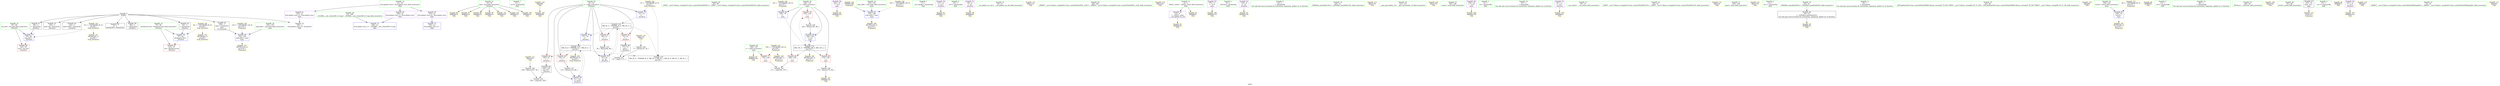 digraph "SVFG" {
	label="SVFG";

	Node0x5576a8570680 [shape=record,color=grey,label="{NodeID: 0\nNullPtr}"];
	Node0x5576a8570680 -> Node0x5576a8583d20[style=solid];
	Node0x5576a8570680 -> Node0x5576a8583e20[style=solid];
	Node0x5576a8570680 -> Node0x5576a8583ef0[style=solid];
	Node0x5576a8570680 -> Node0x5576a8583fc0[style=solid];
	Node0x5576a8570680 -> Node0x5576a8584090[style=solid];
	Node0x5576a8570680 -> Node0x5576a8584160[style=solid];
	Node0x5576a8570680 -> Node0x5576a8584230[style=solid];
	Node0x5576a8570680 -> Node0x5576a8586b00[style=solid];
	Node0x5576a8587830 [shape=record,color=yellow,style=double,label="{NodeID: 90\nAPARM(53)\nCS[]}"];
	Node0x5576a85821e0 [shape=record,color=green,label="{NodeID: 7\n17\<--1\n.str.4\<--dummyObj\nGlob }"];
	Node0x5576a85845e0 [shape=record,color=yellow,style=double,label="{NodeID: 97\nAPARM(53)\nCS[]}"];
	Node0x5576a85825d0 [shape=record,color=green,label="{NodeID: 14\n21\<--25\nllvm.global_ctors\<--llvm.global_ctors_field_insensitive\nGlob }"];
	Node0x5576a85825d0 -> Node0x5576a8585de0[style=solid];
	Node0x5576a85825d0 -> Node0x5576a8585ee0[style=solid];
	Node0x5576a85825d0 -> Node0x5576a8585fe0[style=solid];
	Node0x5576a8584b90 [shape=record,color=yellow,style=double,label="{NodeID: 104\nAPARM(98)\nCS[]}"];
	Node0x5576a8582ca0 [shape=record,color=green,label="{NodeID: 21\n53\<--54\nline\<--line_field_insensitive\n_Z5solvev\n}"];
	Node0x5576a8582ca0 -> Node0x5576a8587760[style=solid];
	Node0x5576a8582ca0 -> Node0x5576a8587830[style=solid];
	Node0x5576a8582ca0 -> Node0x5576a85845e0[style=solid];
	Node0x5576a8582ca0 -> Node0x5576a8584780[style=solid];
	Node0x5576a8582ca0 -> Node0x5576a8584920[style=solid];
	Node0x5576a8582ca0 -> Node0x5576a85849f0[style=solid];
	Node0x5576a8582ca0 -> Node0x5576a8588ce0[style=solid];
	Node0x5576a85890c0 [shape=record,color=yellow,style=double,label="{NodeID: 111\nARet(107)\nCS[]}"];
	Node0x5576a85890c0 -> Node0x5576a8589c80[style=solid];
	Node0x5576a8583310 [shape=record,color=green,label="{NodeID: 28\n95\<--96\n_ZNSt7__cxx1112basic_stringIcSt11char_traitsIcESaIcEED1Ev\<--_ZNSt7__cxx1112basic_stringIcSt11char_traitsIcESaIcEED1Ev_field_insensitive\n}"];
	Node0x5576a85894b0 [shape=record,color=yellow,style=double,label="{NodeID: 118\nARet(98)\nCS[]}"];
	Node0x5576a85894b0 -> Node0x5576a8584b90[style=solid];
	Node0x5576a8583980 [shape=record,color=green,label="{NodeID: 35\n156\<--157\ni\<--i_field_insensitive\nmain\n}"];
	Node0x5576a8583980 -> Node0x5576a85865c0[style=solid];
	Node0x5576a8583980 -> Node0x5576a8586690[style=solid];
	Node0x5576a8583980 -> Node0x5576a8586760[style=solid];
	Node0x5576a8583980 -> Node0x5576a8587350[style=solid];
	Node0x5576a8583980 -> Node0x5576a8587420[style=solid];
	Node0x5576a8589e00 [shape=record,color=grey,label="{NodeID: 125\n85 = Binary(84, 86, )\n}"];
	Node0x5576a8589e00 -> Node0x5576a8586cd0[style=solid];
	Node0x5576a8583fc0 [shape=record,color=black,label="{NodeID: 42\n92\<--3\n\<--dummyVal\n_Z5solvev\n}"];
	Node0x5576a8583fc0 -> Node0x5576a8586e70[style=solid];
	Node0x5576a858a880 [shape=record,color=grey,label="{NodeID: 132\n171 = cmp(169, 170, )\n}"];
	Node0x5576a85855c0 [shape=record,color=black,label="{NodeID: 49\n106\<--105\nconv10\<--\n_Z5solvev\n}"];
	Node0x5576a85855c0 -> Node0x5576a858a580[style=solid];
	Node0x5576a858fce0 [shape=record,color=yellow,style=double,label="{NodeID: 139\n12V_1 = ENCHI(MR_12V_0)\npts\{155 \}\nFun[main]}"];
	Node0x5576a858fce0 -> Node0x5576a8587280[style=dashed];
	Node0x5576a8585b70 [shape=record,color=purple,label="{NodeID: 56\n163\<--15\n\<--.str.3\nmain\n}"];
	Node0x5576a8585b70 -> Node0x5576a85874f0[style=solid];
	Node0x5576a8590d70 [shape=record,color=yellow,style=double,label="{NodeID: 146\nRETMU(10V_2)\npts\{153 \}\nFun[main]}"];
	Node0x5576a85861b0 [shape=record,color=red,label="{NodeID: 63\n84\<--51\n\<--i\n_Z5solvev\n}"];
	Node0x5576a85861b0 -> Node0x5576a8589e00[style=solid];
	Node0x5576a8586760 [shape=record,color=red,label="{NodeID: 70\n181\<--156\n\<--i\nmain\n}"];
	Node0x5576a8586760 -> Node0x5576a858a280[style=solid];
	Node0x5576a8586da0 [shape=record,color=blue,label="{NodeID: 77\n55\<--90\nexn.slot\<--\n_Z5solvev\n}"];
	Node0x5576a8586da0 -> Node0x5576a8586420[style=dashed];
	Node0x5576a8587350 [shape=record,color=blue,label="{NodeID: 84\n156\<--70\ni\<--\nmain\n}"];
	Node0x5576a8587350 -> Node0x5576a858e840[style=dashed];
	Node0x5576a85816c0 [shape=record,color=green,label="{NodeID: 1\n7\<--1\n__dso_handle\<--dummyObj\nGlob }"];
	Node0x5576a8587900 [shape=record,color=yellow,style=double,label="{NodeID: 91\nAPARM(111)\nCS[]}"];
	Node0x5576a8582270 [shape=record,color=green,label="{NodeID: 8\n19\<--1\n.str.5\<--dummyObj\nGlob }"];
	Node0x5576a85846b0 [shape=record,color=yellow,style=double,label="{NodeID: 98\nAPARM(65)\nCS[]}"];
	Node0x5576a85826d0 [shape=record,color=green,label="{NodeID: 15\n26\<--27\n__cxx_global_var_init\<--__cxx_global_var_init_field_insensitive\n}"];
	Node0x5576a8588ce0 [shape=record,color=yellow,style=double,label="{NodeID: 105\nAPARM(53)\nCS[]}"];
	Node0x5576a8582d70 [shape=record,color=green,label="{NodeID: 22\n55\<--56\nexn.slot\<--exn.slot_field_insensitive\n_Z5solvev\n}"];
	Node0x5576a8582d70 -> Node0x5576a8586420[style=solid];
	Node0x5576a8582d70 -> Node0x5576a8586da0[style=solid];
	Node0x5576a8589150 [shape=record,color=yellow,style=double,label="{NodeID: 112\nARet(112)\nCS[]}"];
	Node0x5576a8583410 [shape=record,color=green,label="{NodeID: 29\n99\<--100\n_ZNKSt7__cxx1112basic_stringIcSt11char_traitsIcESaIcEE5c_strEv\<--_ZNKSt7__cxx1112basic_stringIcSt11char_traitsIcESaIcEE5c_strEv_field_insensitive\n}"];
	Node0x5576a8589540 [shape=record,color=yellow,style=double,label="{NodeID: 119\nARet(102)\nCS[]}"];
	Node0x5576a8583a50 [shape=record,color=green,label="{NodeID: 36\n158\<--159\nt\<--t_field_insensitive\nmain\n}"];
	Node0x5576a8583a50 -> Node0x5576a8586830[style=solid];
	Node0x5576a8583a50 -> Node0x5576a85875c0[style=solid];
	Node0x5576a8589f80 [shape=record,color=grey,label="{NodeID: 126\n174 = Binary(173, 86, )\n}"];
	Node0x5576a8589f80 -> Node0x5576a8588e00[style=solid];
	Node0x5576a8584090 [shape=record,color=black,label="{NodeID: 43\n124\<--3\nlpad.val\<--dummyVal\n_Z5solvev\n}"];
	Node0x5576a858de40 [shape=record,color=black,label="{NodeID: 133\nMR_2V_8 = PHI(MR_2V_6, MR_2V_3, MR_2V_1, MR_2V_6, MR_2V_3, MR_2V_1, )\npts\{52 \}\n}"];
	Node0x5576a8585690 [shape=record,color=purple,label="{NodeID: 50\n32\<--4\n\<--_ZStL8__ioinit\n__cxx_global_var_init\n}"];
	Node0x5576a8585690 -> Node0x5576a8587c40[style=solid];
	Node0x5576a858fdc0 [shape=record,color=yellow,style=double,label="{NodeID: 140\n14V_1 = ENCHI(MR_14V_0)\npts\{157 \}\nFun[main]}"];
	Node0x5576a858fdc0 -> Node0x5576a8587350[style=dashed];
	Node0x5576a8585c40 [shape=record,color=purple,label="{NodeID: 57\n175\<--17\n\<--.str.4\nmain\n}"];
	Node0x5576a8585c40 -> Node0x5576a8588d70[style=solid];
	Node0x5576a8590e50 [shape=record,color=yellow,style=double,label="{NodeID: 147\nRETMU(12V_2)\npts\{155 \}\nFun[main]}"];
	Node0x5576a8586280 [shape=record,color=red,label="{NodeID: 64\n105\<--51\n\<--i\n_Z5solvev\n}"];
	Node0x5576a8586280 -> Node0x5576a85855c0[style=solid];
	Node0x5576a8586830 [shape=record,color=red,label="{NodeID: 71\n170\<--158\n\<--t\nmain\n}"];
	Node0x5576a8586830 -> Node0x5576a858a880[style=solid];
	Node0x5576a8586e70 [shape=record,color=blue,label="{NodeID: 78\n57\<--92\nehselector.slot\<--\n_Z5solvev\n}"];
	Node0x5576a8586e70 -> Node0x5576a85864f0[style=dashed];
	Node0x5576a8587420 [shape=record,color=blue,label="{NodeID: 85\n156\<--182\ni\<--inc\nmain\n}"];
	Node0x5576a8587420 -> Node0x5576a858e840[style=dashed];
	Node0x5576a8581750 [shape=record,color=green,label="{NodeID: 2\n8\<--1\n_ZSt3cin\<--dummyObj\nGlob }"];
	Node0x5576a85879d0 [shape=record,color=yellow,style=double,label="{NodeID: 92\nAPARM(118)\nCS[]}"];
	Node0x5576a8582300 [shape=record,color=green,label="{NodeID: 9\n22\<--1\n\<--dummyObj\nCan only get source location for instruction, argument, global var or function.}"];
	Node0x5576a8584780 [shape=record,color=yellow,style=double,label="{NodeID: 99\nAPARM(53)\nCS[]}"];
	Node0x5576a85827d0 [shape=record,color=green,label="{NodeID: 16\n30\<--31\n_ZNSt8ios_base4InitC1Ev\<--_ZNSt8ios_base4InitC1Ev_field_insensitive\n}"];
	Node0x5576a8588d70 [shape=record,color=yellow,style=double,label="{NodeID: 106\nAPARM(175)\nCS[]}"];
	Node0x5576a8582e40 [shape=record,color=green,label="{NodeID: 23\n57\<--58\nehselector.slot\<--ehselector.slot_field_insensitive\n_Z5solvev\n}"];
	Node0x5576a8582e40 -> Node0x5576a85864f0[style=solid];
	Node0x5576a8582e40 -> Node0x5576a8586e70[style=solid];
	Node0x5576a85891e0 [shape=record,color=yellow,style=double,label="{NodeID: 113\nARet(119)\nCS[]}"];
	Node0x5576a8583510 [shape=record,color=green,label="{NodeID: 30\n132\<--133\n__gxx_personality_v0\<--__gxx_personality_v0_field_insensitive\n}"];
	Node0x5576a85895d0 [shape=record,color=yellow,style=double,label="{NodeID: 120\nARet(176)\nCS[]}"];
	Node0x5576a8583b20 [shape=record,color=green,label="{NodeID: 37\n165\<--166\nscanf\<--scanf_field_insensitive\n}"];
	Node0x5576a858a100 [shape=record,color=grey,label="{NodeID: 127\n115 = Binary(114, 86, )\n}"];
	Node0x5576a858a100 -> Node0x5576a8587010[style=solid];
	Node0x5576a8584160 [shape=record,color=black,label="{NodeID: 44\n125\<--3\nlpad.val22\<--dummyVal\n_Z5solvev\n}"];
	Node0x5576a858e340 [shape=record,color=black,label="{NodeID: 134\nMR_2V_3 = PHI(MR_2V_4, MR_2V_2, )\npts\{52 \}\n}"];
	Node0x5576a858e340 -> Node0x5576a85860e0[style=dashed];
	Node0x5576a858e340 -> Node0x5576a85861b0[style=dashed];
	Node0x5576a858e340 -> Node0x5576a8586cd0[style=dashed];
	Node0x5576a858e340 -> Node0x5576a8586f40[style=dashed];
	Node0x5576a858e340 -> Node0x5576a858de40[style=dashed];
	Node0x5576a8585760 [shape=record,color=purple,label="{NodeID: 51\n65\<--9\n\<--.str\n_Z5solvev\n}"];
	Node0x5576a8585760 -> Node0x5576a85846b0[style=solid];
	Node0x5576a858fea0 [shape=record,color=yellow,style=double,label="{NodeID: 141\n16V_1 = ENCHI(MR_16V_0)\npts\{159 \}\nFun[main]}"];
	Node0x5576a858fea0 -> Node0x5576a8586830[style=dashed];
	Node0x5576a858fea0 -> Node0x5576a8591010[style=dashed];
	Node0x5576a8585d10 [shape=record,color=purple,label="{NodeID: 58\n178\<--19\n\<--.str.5\nmain\n}"];
	Node0x5576a8585d10 -> Node0x5576a8588ed0[style=solid];
	Node0x5576a8590f30 [shape=record,color=yellow,style=double,label="{NodeID: 148\nRETMU(14V_3)\npts\{157 \}\nFun[main]}"];
	Node0x5576a8586350 [shape=record,color=red,label="{NodeID: 65\n114\<--51\n\<--i\n_Z5solvev\n}"];
	Node0x5576a8586350 -> Node0x5576a858a100[style=solid];
	Node0x5576a8586900 [shape=record,color=blue,label="{NodeID: 72\n193\<--22\nllvm.global_ctors_0\<--\nGlob }"];
	Node0x5576a8586f40 [shape=record,color=blue,label="{NodeID: 79\n51\<--70\ni\<--\n_Z5solvev\n}"];
	Node0x5576a8586f40 -> Node0x5576a858ed40[style=dashed];
	Node0x5576a85874f0 [shape=record,color=yellow,style=double,label="{NodeID: 86\nAPARM(163)\nCS[]}"];
	Node0x5576a85817e0 [shape=record,color=green,label="{NodeID: 3\n9\<--1\n.str\<--dummyObj\nGlob }"];
	Node0x5576a8587aa0 [shape=record,color=yellow,style=double,label="{NodeID: 93\nAPARM(4)\nCS[]}"];
	Node0x5576a8582390 [shape=record,color=green,label="{NodeID: 10\n70\<--1\n\<--dummyObj\nCan only get source location for instruction, argument, global var or function.}"];
	Node0x5576a8584850 [shape=record,color=yellow,style=double,label="{NodeID: 100\nAPARM(81)\nCS[]}"];
	Node0x5576a85828d0 [shape=record,color=green,label="{NodeID: 17\n36\<--37\n__cxa_atexit\<--__cxa_atexit_field_insensitive\n}"];
	Node0x5576a8588e00 [shape=record,color=yellow,style=double,label="{NodeID: 107\nAPARM(174)\nCS[]}"];
	Node0x5576a8582f10 [shape=record,color=green,label="{NodeID: 24\n60\<--61\n_ZNSt7__cxx1112basic_stringIcSt11char_traitsIcESaIcEEC1Ev\<--_ZNSt7__cxx1112basic_stringIcSt11char_traitsIcESaIcEEC1Ev_field_insensitive\n}"];
	Node0x5576a8589270 [shape=record,color=yellow,style=double,label="{NodeID: 114\nARet(33)\nCS[]}"];
	Node0x5576a8583610 [shape=record,color=green,label="{NodeID: 31\n145\<--146\nmain\<--main_field_insensitive\n}"];
	Node0x5576a8589660 [shape=record,color=yellow,style=double,label="{NodeID: 121\nARet(179)\nCS[]}"];
	Node0x5576a8583c20 [shape=record,color=green,label="{NodeID: 38\n23\<--189\n_GLOBAL__sub_I_KaewGB_0_0.cpp\<--_GLOBAL__sub_I_KaewGB_0_0.cpp_field_insensitive\n}"];
	Node0x5576a8583c20 -> Node0x5576a8586a00[style=solid];
	Node0x5576a858a280 [shape=record,color=grey,label="{NodeID: 128\n182 = Binary(181, 86, )\n}"];
	Node0x5576a858a280 -> Node0x5576a8587420[style=solid];
	Node0x5576a8584230 [shape=record,color=black,label="{NodeID: 45\n149\<--3\nargv\<--dummyVal\nmain\n1st arg main }"];
	Node0x5576a8584230 -> Node0x5576a8587280[style=solid];
	Node0x5576a858e840 [shape=record,color=black,label="{NodeID: 135\nMR_14V_3 = PHI(MR_14V_4, MR_14V_2, )\npts\{157 \}\n}"];
	Node0x5576a858e840 -> Node0x5576a85865c0[style=dashed];
	Node0x5576a858e840 -> Node0x5576a8586690[style=dashed];
	Node0x5576a858e840 -> Node0x5576a8586760[style=dashed];
	Node0x5576a858e840 -> Node0x5576a8587420[style=dashed];
	Node0x5576a858e840 -> Node0x5576a8590f30[style=dashed];
	Node0x5576a8585830 [shape=record,color=purple,label="{NodeID: 52\n118\<--9\n\<--.str\n_Z5solvev\n}"];
	Node0x5576a8585830 -> Node0x5576a85879d0[style=solid];
	Node0x5576a858ff80 [shape=record,color=yellow,style=double,label="{NodeID: 142\n2V_1 = ENCHI(MR_2V_0)\npts\{52 \}\nFun[_Z5solvev]}"];
	Node0x5576a858ff80 -> Node0x5576a8586c00[style=dashed];
	Node0x5576a858ff80 -> Node0x5576a858de40[style=dashed];
	Node0x5576a8585de0 [shape=record,color=purple,label="{NodeID: 59\n193\<--21\nllvm.global_ctors_0\<--llvm.global_ctors\nGlob }"];
	Node0x5576a8585de0 -> Node0x5576a8586900[style=solid];
	Node0x5576a8591010 [shape=record,color=yellow,style=double,label="{NodeID: 149\nRETMU(16V_1)\npts\{159 \}\nFun[main]}"];
	Node0x5576a8586420 [shape=record,color=red,label="{NodeID: 66\n122\<--55\nexn\<--exn.slot\n_Z5solvev\n}"];
	Node0x5576a8586a00 [shape=record,color=blue,label="{NodeID: 73\n194\<--23\nllvm.global_ctors_1\<--_GLOBAL__sub_I_KaewGB_0_0.cpp\nGlob }"];
	Node0x5576a8587010 [shape=record,color=blue,label="{NodeID: 80\n51\<--115\ni\<--inc18\n_Z5solvev\n}"];
	Node0x5576a8587010 -> Node0x5576a858ed40[style=dashed];
	Node0x5576a85875c0 [shape=record,color=yellow,style=double,label="{NodeID: 87\nAPARM(158)\nCS[]}"];
	Node0x5576a8582030 [shape=record,color=green,label="{NodeID: 4\n11\<--1\n.str.1\<--dummyObj\nGlob }"];
	Node0x5576a8587b70 [shape=record,color=yellow,style=double,label="{NodeID: 94\nAPARM(34)\nCS[]}"];
	Node0x5576a8582420 [shape=record,color=green,label="{NodeID: 11\n78\<--1\n\<--dummyObj\nCan only get source location for instruction, argument, global var or function.}"];
	Node0x5576a8584920 [shape=record,color=yellow,style=double,label="{NodeID: 101\nAPARM(53)\nCS[]}"];
	Node0x5576a85829d0 [shape=record,color=green,label="{NodeID: 18\n35\<--41\n_ZNSt8ios_base4InitD1Ev\<--_ZNSt8ios_base4InitD1Ev_field_insensitive\n}"];
	Node0x5576a85829d0 -> Node0x5576a8584300[style=solid];
	Node0x5576a8588ed0 [shape=record,color=yellow,style=double,label="{NodeID: 108\nAPARM(178)\nCS[]}"];
	Node0x5576a8583010 [shape=record,color=green,label="{NodeID: 25\n63\<--64\n_ZSt7getlineIcSt11char_traitsIcESaIcEERSt13basic_istreamIT_T0_ES7_RNSt7__cxx1112basic_stringIS4_S5_T1_EE\<--_ZSt7getlineIcSt11char_traitsIcESaIcEERSt13basic_istreamIT_T0_ES7_RNSt7__cxx1112basic_stringIS4_S5_T1_EE_field_insensitive\n}"];
	Node0x5576a8589300 [shape=record,color=yellow,style=double,label="{NodeID: 115\nARet(66)\nCS[]}"];
	Node0x5576a8583710 [shape=record,color=green,label="{NodeID: 32\n150\<--151\nretval\<--retval_field_insensitive\nmain\n}"];
	Node0x5576a8583710 -> Node0x5576a85870e0[style=solid];
	Node0x5576a85896f0 [shape=record,color=yellow,style=double,label="{NodeID: 122\nFPARM(148)\nFun[main]}"];
	Node0x5576a85896f0 -> Node0x5576a85871b0[style=solid];
	Node0x5576a8583d20 [shape=record,color=black,label="{NodeID: 39\n2\<--3\ndummyVal\<--dummyVal\n}"];
	Node0x5576a858a400 [shape=record,color=grey,label="{NodeID: 129\n77 = Binary(74, 78, )\n}"];
	Node0x5576a858a400 -> Node0x5576a858a700[style=solid];
	Node0x5576a8584300 [shape=record,color=black,label="{NodeID: 46\n34\<--35\n\<--_ZNSt8ios_base4InitD1Ev\nCan only get source location for instruction, argument, global var or function.}"];
	Node0x5576a8584300 -> Node0x5576a8587b70[style=solid];
	Node0x5576a858ed40 [shape=record,color=black,label="{NodeID: 136\nMR_2V_6 = PHI(MR_2V_7, MR_2V_5, )\npts\{52 \}\n}"];
	Node0x5576a858ed40 -> Node0x5576a8586280[style=dashed];
	Node0x5576a858ed40 -> Node0x5576a8586350[style=dashed];
	Node0x5576a858ed40 -> Node0x5576a8587010[style=dashed];
	Node0x5576a858ed40 -> Node0x5576a858de40[style=dashed];
	Node0x5576a858ed40 -> Node0x5576a85910f0[style=dashed];
	Node0x5576a8585900 [shape=record,color=purple,label="{NodeID: 53\n81\<--11\n\<--.str.1\n_Z5solvev\n}"];
	Node0x5576a8585900 -> Node0x5576a8584850[style=solid];
	Node0x5576a8590090 [shape=record,color=yellow,style=double,label="{NodeID: 143\n4V_1 = ENCHI(MR_4V_0)\npts\{56 \}\nFun[_Z5solvev]}"];
	Node0x5576a8590090 -> Node0x5576a8586da0[style=dashed];
	Node0x5576a8590090 -> Node0x5576a8591200[style=dashed];
	Node0x5576a8585ee0 [shape=record,color=purple,label="{NodeID: 60\n194\<--21\nllvm.global_ctors_1\<--llvm.global_ctors\nGlob }"];
	Node0x5576a8585ee0 -> Node0x5576a8586a00[style=solid];
	Node0x5576a85910f0 [shape=record,color=yellow,style=double,label="{NodeID: 150\nRETMU(2V_6)\npts\{52 \}\nFun[_Z5solvev]}"];
	Node0x5576a85864f0 [shape=record,color=red,label="{NodeID: 67\n123\<--57\nsel\<--ehselector.slot\n_Z5solvev\n}"];
	Node0x5576a8586b00 [shape=record,color=blue, style = dotted,label="{NodeID: 74\n195\<--3\nllvm.global_ctors_2\<--dummyVal\nGlob }"];
	Node0x5576a85870e0 [shape=record,color=blue,label="{NodeID: 81\n150\<--70\nretval\<--\nmain\n}"];
	Node0x5576a85870e0 -> Node0x5576a8590250[style=dashed];
	Node0x5576a8587690 [shape=record,color=yellow,style=double,label="{NodeID: 88\nAPARM(8)\nCS[]}"];
	Node0x5576a85820c0 [shape=record,color=green,label="{NodeID: 5\n13\<--1\n.str.2\<--dummyObj\nGlob }"];
	Node0x5576a8587c40 [shape=record,color=yellow,style=double,label="{NodeID: 95\nAPARM(32)\nCS[]}"];
	Node0x5576a85824b0 [shape=record,color=green,label="{NodeID: 12\n86\<--1\n\<--dummyObj\nCan only get source location for instruction, argument, global var or function.}"];
	Node0x5576a85849f0 [shape=record,color=yellow,style=double,label="{NodeID: 102\nAPARM(53)\nCS[]}"];
	Node0x5576a8582ad0 [shape=record,color=green,label="{NodeID: 19\n48\<--49\n_Z5solvev\<--_Z5solvev_field_insensitive\n}"];
	Node0x5576a8588fa0 [shape=record,color=yellow,style=double,label="{NodeID: 109\nARet(164)\nCS[]}"];
	Node0x5576a8583110 [shape=record,color=green,label="{NodeID: 26\n67\<--68\nprintf\<--printf_field_insensitive\n}"];
	Node0x5576a8589390 [shape=record,color=yellow,style=double,label="{NodeID: 116\nARet(74)\nCS[]}"];
	Node0x5576a8589390 -> Node0x5576a858a400[style=solid];
	Node0x5576a85837e0 [shape=record,color=green,label="{NodeID: 33\n152\<--153\nargc.addr\<--argc.addr_field_insensitive\nmain\n}"];
	Node0x5576a85837e0 -> Node0x5576a85871b0[style=solid];
	Node0x5576a85897b0 [shape=record,color=yellow,style=double,label="{NodeID: 123\nFRet(147)\nFun[main]}"];
	Node0x5576a8583e20 [shape=record,color=black,label="{NodeID: 40\n89\<--3\n\<--dummyVal\n_Z5solvev\n}"];
	Node0x5576a858a580 [shape=record,color=grey,label="{NodeID: 130\n109 = cmp(106, 108, )\n}"];
	Node0x5576a8584400 [shape=record,color=black,label="{NodeID: 47\n147\<--70\nmain_ret\<--\nmain\n}"];
	Node0x5576a8584400 -> Node0x5576a85897b0[style=solid];
	Node0x5576a8438a60 [shape=record,color=yellow,style=double,label="{NodeID: 137\n8V_1 = ENCHI(MR_8V_0)\npts\{151 \}\nFun[main]}"];
	Node0x5576a8438a60 -> Node0x5576a85870e0[style=dashed];
	Node0x5576a85859d0 [shape=record,color=purple,label="{NodeID: 54\n111\<--11\n\<--.str.1\n_Z5solvev\n}"];
	Node0x5576a85859d0 -> Node0x5576a8587900[style=solid];
	Node0x5576a8590170 [shape=record,color=yellow,style=double,label="{NodeID: 144\n6V_1 = ENCHI(MR_6V_0)\npts\{58 \}\nFun[_Z5solvev]}"];
	Node0x5576a8590170 -> Node0x5576a8586e70[style=dashed];
	Node0x5576a8590170 -> Node0x5576a85912e0[style=dashed];
	Node0x5576a8585fe0 [shape=record,color=purple,label="{NodeID: 61\n195\<--21\nllvm.global_ctors_2\<--llvm.global_ctors\nGlob }"];
	Node0x5576a8585fe0 -> Node0x5576a8586b00[style=solid];
	Node0x5576a8591200 [shape=record,color=yellow,style=double,label="{NodeID: 151\nRETMU(4V_1)\npts\{56 \}\nFun[_Z5solvev]}"];
	Node0x5576a85865c0 [shape=record,color=red,label="{NodeID: 68\n169\<--156\n\<--i\nmain\n}"];
	Node0x5576a85865c0 -> Node0x5576a858a880[style=solid];
	Node0x5576a8586c00 [shape=record,color=blue,label="{NodeID: 75\n51\<--70\ni\<--\n_Z5solvev\n}"];
	Node0x5576a8586c00 -> Node0x5576a858e340[style=dashed];
	Node0x5576a85871b0 [shape=record,color=blue,label="{NodeID: 82\n152\<--148\nargc.addr\<--argc\nmain\n}"];
	Node0x5576a85871b0 -> Node0x5576a8590d70[style=dashed];
	Node0x5576a8587760 [shape=record,color=yellow,style=double,label="{NodeID: 89\nAPARM(53)\nCS[]}"];
	Node0x5576a8582150 [shape=record,color=green,label="{NodeID: 6\n15\<--1\n.str.3\<--dummyObj\nGlob }"];
	Node0x5576a8584510 [shape=record,color=yellow,style=double,label="{NodeID: 96\nAPARM(7)\nCS[]}"];
	Node0x5576a8582540 [shape=record,color=green,label="{NodeID: 13\n4\<--6\n_ZStL8__ioinit\<--_ZStL8__ioinit_field_insensitive\nGlob }"];
	Node0x5576a8582540 -> Node0x5576a8585690[style=solid];
	Node0x5576a8582540 -> Node0x5576a8587aa0[style=solid];
	Node0x5576a8584ac0 [shape=record,color=yellow,style=double,label="{NodeID: 103\nAPARM(101)\nCS[]}"];
	Node0x5576a8582bd0 [shape=record,color=green,label="{NodeID: 20\n51\<--52\ni\<--i_field_insensitive\n_Z5solvev\n}"];
	Node0x5576a8582bd0 -> Node0x5576a85860e0[style=solid];
	Node0x5576a8582bd0 -> Node0x5576a85861b0[style=solid];
	Node0x5576a8582bd0 -> Node0x5576a8586280[style=solid];
	Node0x5576a8582bd0 -> Node0x5576a8586350[style=solid];
	Node0x5576a8582bd0 -> Node0x5576a8586c00[style=solid];
	Node0x5576a8582bd0 -> Node0x5576a8586cd0[style=solid];
	Node0x5576a8582bd0 -> Node0x5576a8586f40[style=solid];
	Node0x5576a8582bd0 -> Node0x5576a8587010[style=solid];
	Node0x5576a8589030 [shape=record,color=yellow,style=double,label="{NodeID: 110\nARet(62)\nCS[]}"];
	Node0x5576a8583210 [shape=record,color=green,label="{NodeID: 27\n75\<--76\n_ZNKSt7__cxx1112basic_stringIcSt11char_traitsIcESaIcEE6lengthEv\<--_ZNKSt7__cxx1112basic_stringIcSt11char_traitsIcESaIcEE6lengthEv_field_insensitive\n}"];
	Node0x5576a8589420 [shape=record,color=yellow,style=double,label="{NodeID: 117\nARet(82)\nCS[]}"];
	Node0x5576a85838b0 [shape=record,color=green,label="{NodeID: 34\n154\<--155\nargv.addr\<--argv.addr_field_insensitive\nmain\n}"];
	Node0x5576a85838b0 -> Node0x5576a8587280[style=solid];
	Node0x5576a8589c80 [shape=record,color=grey,label="{NodeID: 124\n108 = Binary(107, 78, )\n}"];
	Node0x5576a8589c80 -> Node0x5576a858a580[style=solid];
	Node0x5576a8583ef0 [shape=record,color=black,label="{NodeID: 41\n90\<--3\n\<--dummyVal\n_Z5solvev\n}"];
	Node0x5576a8583ef0 -> Node0x5576a8586da0[style=solid];
	Node0x5576a858a700 [shape=record,color=grey,label="{NodeID: 131\n79 = cmp(73, 77, )\n}"];
	Node0x5576a85854f0 [shape=record,color=black,label="{NodeID: 48\n73\<--72\nconv\<--\n_Z5solvev\n}"];
	Node0x5576a85854f0 -> Node0x5576a858a700[style=solid];
	Node0x5576a8438b10 [shape=record,color=yellow,style=double,label="{NodeID: 138\n10V_1 = ENCHI(MR_10V_0)\npts\{153 \}\nFun[main]}"];
	Node0x5576a8438b10 -> Node0x5576a85871b0[style=dashed];
	Node0x5576a8585aa0 [shape=record,color=purple,label="{NodeID: 55\n101\<--13\n\<--.str.2\n_Z5solvev\n}"];
	Node0x5576a8585aa0 -> Node0x5576a8584ac0[style=solid];
	Node0x5576a8590250 [shape=record,color=yellow,style=double,label="{NodeID: 145\nRETMU(8V_2)\npts\{151 \}\nFun[main]}"];
	Node0x5576a85860e0 [shape=record,color=red,label="{NodeID: 62\n72\<--51\n\<--i\n_Z5solvev\n}"];
	Node0x5576a85860e0 -> Node0x5576a85854f0[style=solid];
	Node0x5576a85912e0 [shape=record,color=yellow,style=double,label="{NodeID: 152\nRETMU(6V_1)\npts\{58 \}\nFun[_Z5solvev]}"];
	Node0x5576a8586690 [shape=record,color=red,label="{NodeID: 69\n173\<--156\n\<--i\nmain\n}"];
	Node0x5576a8586690 -> Node0x5576a8589f80[style=solid];
	Node0x5576a8586cd0 [shape=record,color=blue,label="{NodeID: 76\n51\<--85\ni\<--inc\n_Z5solvev\n}"];
	Node0x5576a8586cd0 -> Node0x5576a858e340[style=dashed];
	Node0x5576a8587280 [shape=record,color=blue,label="{NodeID: 83\n154\<--149\nargv.addr\<--argv\nmain\n}"];
	Node0x5576a8587280 -> Node0x5576a8590e50[style=dashed];
}
